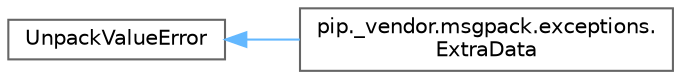 digraph "Graphical Class Hierarchy"
{
 // LATEX_PDF_SIZE
  bgcolor="transparent";
  edge [fontname=Helvetica,fontsize=10,labelfontname=Helvetica,labelfontsize=10];
  node [fontname=Helvetica,fontsize=10,shape=box,height=0.2,width=0.4];
  rankdir="LR";
  Node0 [id="Node000000",label="UnpackValueError",height=0.2,width=0.4,color="grey40", fillcolor="white", style="filled",URL="$d7/de3/classUnpackValueError.html",tooltip=" "];
  Node0 -> Node1 [id="edge5835_Node000000_Node000001",dir="back",color="steelblue1",style="solid",tooltip=" "];
  Node1 [id="Node000001",label="pip._vendor.msgpack.exceptions.\lExtraData",height=0.2,width=0.4,color="grey40", fillcolor="white", style="filled",URL="$db/d95/classpip_1_1__vendor_1_1msgpack_1_1exceptions_1_1ExtraData.html",tooltip=" "];
}
